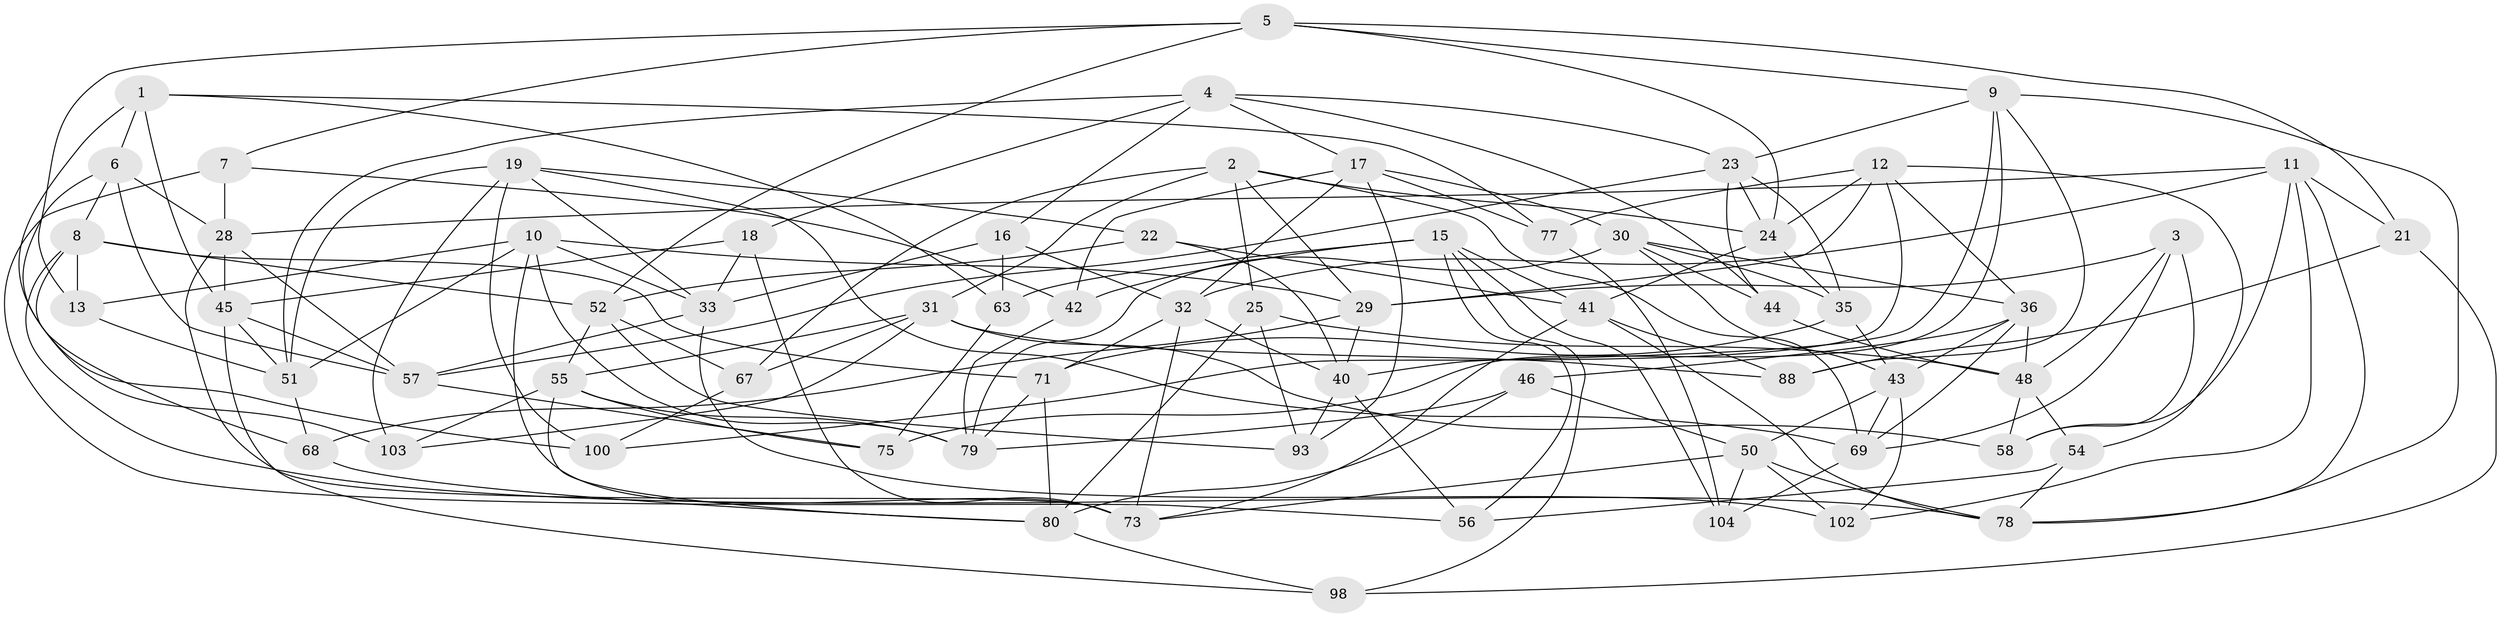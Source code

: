 // original degree distribution, {4: 1.0}
// Generated by graph-tools (version 1.1) at 2025/42/03/06/25 10:42:16]
// undirected, 65 vertices, 167 edges
graph export_dot {
graph [start="1"]
  node [color=gray90,style=filled];
  1 [super="+37"];
  2 [super="+14"];
  3;
  4 [super="+47"];
  5 [super="+20"];
  6 [super="+53"];
  7;
  8 [super="+83"];
  9 [super="+27"];
  10 [super="+39"];
  11 [super="+34"];
  12 [super="+70"];
  13;
  15 [super="+82"];
  16;
  17 [super="+101"];
  18;
  19 [super="+74"];
  21;
  22;
  23 [super="+87"];
  24 [super="+26"];
  25;
  28 [super="+38"];
  29 [super="+94"];
  30 [super="+49"];
  31 [super="+96"];
  32 [super="+72"];
  33 [super="+86"];
  35 [super="+95"];
  36 [super="+92"];
  40 [super="+64"];
  41 [super="+81"];
  42;
  43 [super="+62"];
  44;
  45 [super="+66"];
  46;
  48 [super="+65"];
  50 [super="+97"];
  51 [super="+89"];
  52 [super="+61"];
  54;
  55 [super="+59"];
  56;
  57 [super="+60"];
  58;
  63;
  67;
  68;
  69 [super="+76"];
  71 [super="+91"];
  73 [super="+84"];
  75;
  77;
  78 [super="+99"];
  79 [super="+85"];
  80 [super="+90"];
  88;
  93;
  98;
  100;
  102;
  103;
  104;
  1 -- 63;
  1 -- 100;
  1 -- 77;
  1 -- 6 [weight=2];
  1 -- 45;
  2 -- 67;
  2 -- 29;
  2 -- 69;
  2 -- 24;
  2 -- 25;
  2 -- 31;
  3 -- 58;
  3 -- 29;
  3 -- 48;
  3 -- 69;
  4 -- 44;
  4 -- 16;
  4 -- 51;
  4 -- 17;
  4 -- 18;
  4 -- 23;
  5 -- 52;
  5 -- 7;
  5 -- 24;
  5 -- 21;
  5 -- 13;
  5 -- 9;
  6 -- 103;
  6 -- 57;
  6 -- 8;
  6 -- 28;
  7 -- 42;
  7 -- 56;
  7 -- 28;
  8 -- 78;
  8 -- 71;
  8 -- 13;
  8 -- 68;
  8 -- 52;
  9 -- 88;
  9 -- 75;
  9 -- 40;
  9 -- 78;
  9 -- 23;
  10 -- 13;
  10 -- 51;
  10 -- 73;
  10 -- 33;
  10 -- 29;
  10 -- 79;
  11 -- 21;
  11 -- 28;
  11 -- 32;
  11 -- 58;
  11 -- 102;
  11 -- 78;
  12 -- 100;
  12 -- 77;
  12 -- 24;
  12 -- 54;
  12 -- 29;
  12 -- 36;
  13 -- 51;
  15 -- 98;
  15 -- 56;
  15 -- 63;
  15 -- 104;
  15 -- 41;
  15 -- 42;
  16 -- 33;
  16 -- 63;
  16 -- 32;
  17 -- 42;
  17 -- 77;
  17 -- 93;
  17 -- 30;
  17 -- 32;
  18 -- 45;
  18 -- 73;
  18 -- 33;
  19 -- 22;
  19 -- 103;
  19 -- 100;
  19 -- 69;
  19 -- 51;
  19 -- 33;
  21 -- 98;
  21 -- 88;
  22 -- 41;
  22 -- 40;
  22 -- 52;
  23 -- 57;
  23 -- 44;
  23 -- 24;
  23 -- 35;
  24 -- 41;
  24 -- 35;
  25 -- 48;
  25 -- 93;
  25 -- 80;
  28 -- 73;
  28 -- 57;
  28 -- 45;
  29 -- 40;
  29 -- 68;
  30 -- 35;
  30 -- 36;
  30 -- 79;
  30 -- 43;
  30 -- 44;
  31 -- 55;
  31 -- 88;
  31 -- 58;
  31 -- 67;
  31 -- 103;
  32 -- 40;
  32 -- 73;
  32 -- 71;
  33 -- 57;
  33 -- 102;
  35 -- 71 [weight=2];
  35 -- 43;
  36 -- 46;
  36 -- 48;
  36 -- 69;
  36 -- 43;
  40 -- 56;
  40 -- 93;
  41 -- 88;
  41 -- 73;
  41 -- 78;
  42 -- 79;
  43 -- 50;
  43 -- 69;
  43 -- 102;
  44 -- 48;
  45 -- 51;
  45 -- 57;
  45 -- 98;
  46 -- 50;
  46 -- 80;
  46 -- 79;
  48 -- 54;
  48 -- 58;
  50 -- 102;
  50 -- 104;
  50 -- 73;
  50 -- 78;
  51 -- 68;
  52 -- 93;
  52 -- 67;
  52 -- 55;
  54 -- 78;
  54 -- 56;
  55 -- 79;
  55 -- 75;
  55 -- 80;
  55 -- 103;
  57 -- 75;
  63 -- 75;
  67 -- 100;
  68 -- 80;
  69 -- 104;
  71 -- 79;
  71 -- 80;
  77 -- 104;
  80 -- 98;
}
